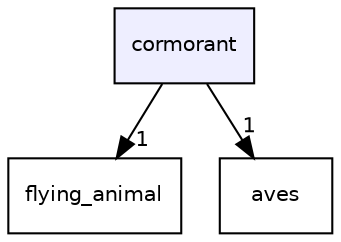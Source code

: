 digraph "cormorant" {
  compound=true
  node [ fontsize="10", fontname="Helvetica"];
  edge [ labelfontsize="10", labelfontname="Helvetica"];
  dir_81405a871d5bf053e6ea917dae18eb04 [shape=box, label="cormorant", style="filled", fillcolor="#eeeeff", pencolor="black", URL="dir_81405a871d5bf053e6ea917dae18eb04.html"];
  dir_b1c35ce512719b49e7917450efc9175b [shape=box label="flying_animal" URL="dir_b1c35ce512719b49e7917450efc9175b.html"];
  dir_f8960d0c328634cb81407409d616a6c5 [shape=box label="aves" URL="dir_f8960d0c328634cb81407409d616a6c5.html"];
  dir_81405a871d5bf053e6ea917dae18eb04->dir_b1c35ce512719b49e7917450efc9175b [headlabel="1", labeldistance=1.5 headhref="dir_000007_000017.html"];
  dir_81405a871d5bf053e6ea917dae18eb04->dir_f8960d0c328634cb81407409d616a6c5 [headlabel="1", labeldistance=1.5 headhref="dir_000007_000003.html"];
}
